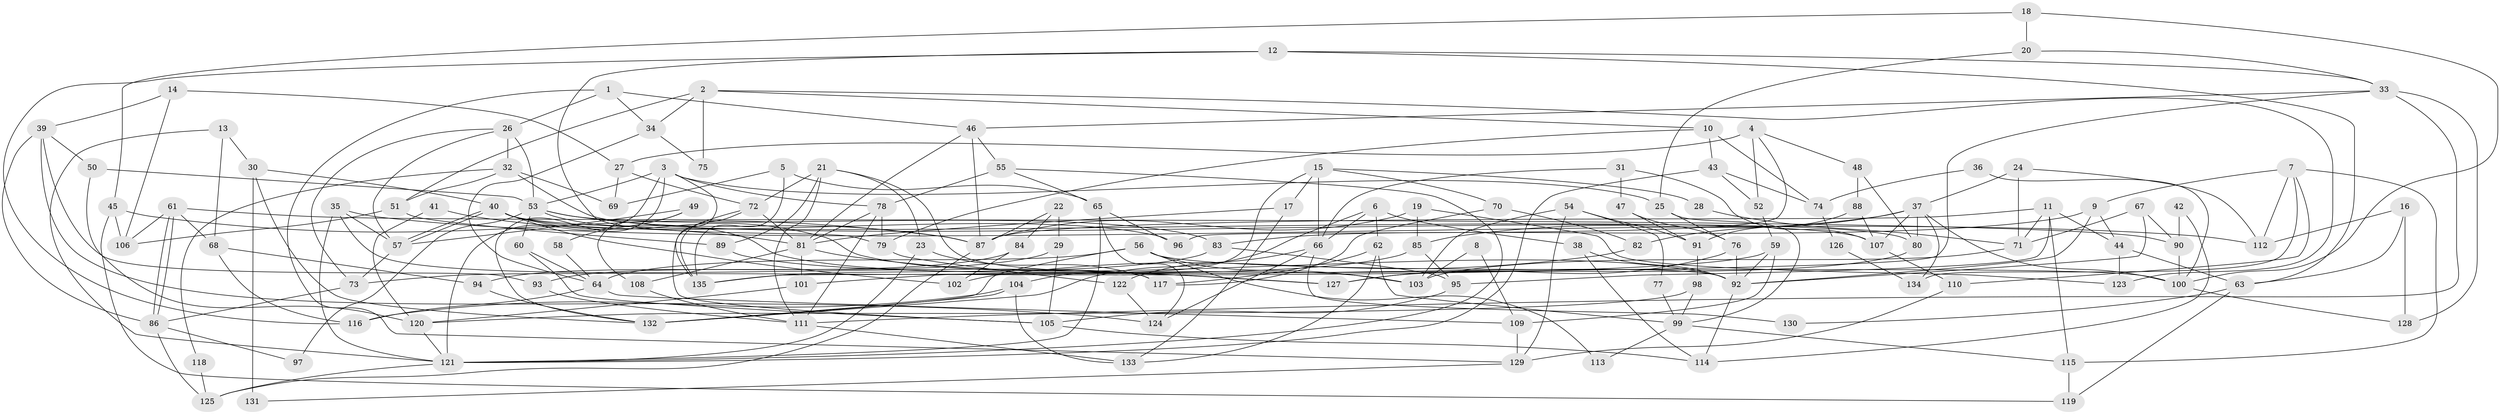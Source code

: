 // coarse degree distribution, {7: 0.06451612903225806, 6: 0.16129032258064516, 10: 0.03225806451612903, 5: 0.10752688172043011, 3: 0.22580645161290322, 4: 0.24731182795698925, 2: 0.08602150537634409, 8: 0.021505376344086023, 9: 0.043010752688172046, 11: 0.010752688172043012}
// Generated by graph-tools (version 1.1) at 2025/41/03/06/25 10:41:56]
// undirected, 135 vertices, 270 edges
graph export_dot {
graph [start="1"]
  node [color=gray90,style=filled];
  1;
  2;
  3;
  4;
  5;
  6;
  7;
  8;
  9;
  10;
  11;
  12;
  13;
  14;
  15;
  16;
  17;
  18;
  19;
  20;
  21;
  22;
  23;
  24;
  25;
  26;
  27;
  28;
  29;
  30;
  31;
  32;
  33;
  34;
  35;
  36;
  37;
  38;
  39;
  40;
  41;
  42;
  43;
  44;
  45;
  46;
  47;
  48;
  49;
  50;
  51;
  52;
  53;
  54;
  55;
  56;
  57;
  58;
  59;
  60;
  61;
  62;
  63;
  64;
  65;
  66;
  67;
  68;
  69;
  70;
  71;
  72;
  73;
  74;
  75;
  76;
  77;
  78;
  79;
  80;
  81;
  82;
  83;
  84;
  85;
  86;
  87;
  88;
  89;
  90;
  91;
  92;
  93;
  94;
  95;
  96;
  97;
  98;
  99;
  100;
  101;
  102;
  103;
  104;
  105;
  106;
  107;
  108;
  109;
  110;
  111;
  112;
  113;
  114;
  115;
  116;
  117;
  118;
  119;
  120;
  121;
  122;
  123;
  124;
  125;
  126;
  127;
  128;
  129;
  130;
  131;
  132;
  133;
  134;
  135;
  1 -- 34;
  1 -- 46;
  1 -- 26;
  1 -- 129;
  2 -- 10;
  2 -- 123;
  2 -- 34;
  2 -- 51;
  2 -- 75;
  3 -- 121;
  3 -- 25;
  3 -- 53;
  3 -- 78;
  3 -- 132;
  3 -- 135;
  4 -- 27;
  4 -- 96;
  4 -- 48;
  4 -- 52;
  5 -- 135;
  5 -- 65;
  5 -- 69;
  6 -- 38;
  6 -- 62;
  6 -- 66;
  6 -- 132;
  7 -- 110;
  7 -- 9;
  7 -- 112;
  7 -- 115;
  7 -- 134;
  8 -- 103;
  8 -- 109;
  9 -- 92;
  9 -- 83;
  9 -- 44;
  10 -- 79;
  10 -- 43;
  10 -- 74;
  11 -- 87;
  11 -- 95;
  11 -- 44;
  11 -- 71;
  11 -- 115;
  12 -- 116;
  12 -- 33;
  12 -- 63;
  12 -- 79;
  13 -- 121;
  13 -- 30;
  13 -- 68;
  14 -- 27;
  14 -- 39;
  14 -- 106;
  15 -- 66;
  15 -- 17;
  15 -- 28;
  15 -- 70;
  15 -- 104;
  16 -- 63;
  16 -- 112;
  16 -- 128;
  17 -- 133;
  17 -- 81;
  18 -- 100;
  18 -- 45;
  18 -- 20;
  19 -- 87;
  19 -- 85;
  19 -- 123;
  20 -- 33;
  20 -- 25;
  21 -- 72;
  21 -- 92;
  21 -- 23;
  21 -- 89;
  21 -- 111;
  22 -- 87;
  22 -- 84;
  22 -- 29;
  23 -- 117;
  23 -- 121;
  24 -- 71;
  24 -- 112;
  24 -- 37;
  25 -- 76;
  25 -- 99;
  26 -- 53;
  26 -- 32;
  26 -- 57;
  26 -- 73;
  27 -- 72;
  27 -- 69;
  28 -- 71;
  29 -- 105;
  29 -- 93;
  30 -- 132;
  30 -- 40;
  30 -- 131;
  31 -- 47;
  31 -- 66;
  31 -- 107;
  32 -- 51;
  32 -- 69;
  32 -- 80;
  32 -- 118;
  33 -- 128;
  33 -- 111;
  33 -- 46;
  33 -- 135;
  34 -- 64;
  34 -- 75;
  35 -- 57;
  35 -- 121;
  35 -- 112;
  35 -- 117;
  36 -- 100;
  36 -- 74;
  37 -- 107;
  37 -- 80;
  37 -- 82;
  37 -- 85;
  37 -- 100;
  37 -- 134;
  38 -- 92;
  38 -- 114;
  39 -- 93;
  39 -- 86;
  39 -- 50;
  39 -- 124;
  40 -- 57;
  40 -- 57;
  40 -- 107;
  40 -- 92;
  40 -- 96;
  40 -- 102;
  41 -- 81;
  41 -- 120;
  42 -- 90;
  42 -- 114;
  43 -- 121;
  43 -- 52;
  43 -- 74;
  44 -- 63;
  44 -- 123;
  45 -- 87;
  45 -- 119;
  45 -- 106;
  46 -- 55;
  46 -- 81;
  46 -- 87;
  47 -- 91;
  47 -- 76;
  48 -- 80;
  48 -- 88;
  49 -- 57;
  49 -- 108;
  49 -- 58;
  50 -- 53;
  50 -- 120;
  51 -- 106;
  51 -- 89;
  52 -- 59;
  53 -- 87;
  53 -- 60;
  53 -- 83;
  53 -- 97;
  53 -- 103;
  54 -- 103;
  54 -- 129;
  54 -- 77;
  54 -- 91;
  55 -- 65;
  55 -- 78;
  55 -- 121;
  56 -- 64;
  56 -- 132;
  56 -- 100;
  56 -- 103;
  56 -- 113;
  57 -- 73;
  58 -- 64;
  59 -- 92;
  59 -- 73;
  59 -- 109;
  60 -- 105;
  60 -- 64;
  61 -- 86;
  61 -- 86;
  61 -- 106;
  61 -- 68;
  61 -- 90;
  62 -- 133;
  62 -- 99;
  62 -- 117;
  63 -- 119;
  63 -- 130;
  64 -- 116;
  64 -- 109;
  65 -- 124;
  65 -- 121;
  65 -- 96;
  66 -- 122;
  66 -- 124;
  66 -- 130;
  67 -- 71;
  67 -- 90;
  67 -- 92;
  68 -- 94;
  68 -- 116;
  70 -- 117;
  70 -- 82;
  71 -- 103;
  72 -- 81;
  72 -- 135;
  72 -- 105;
  73 -- 86;
  74 -- 126;
  76 -- 92;
  76 -- 127;
  77 -- 99;
  78 -- 81;
  78 -- 79;
  78 -- 111;
  79 -- 122;
  80 -- 127;
  81 -- 127;
  81 -- 101;
  81 -- 108;
  82 -- 102;
  83 -- 135;
  83 -- 95;
  84 -- 94;
  84 -- 102;
  85 -- 101;
  85 -- 95;
  86 -- 97;
  86 -- 125;
  87 -- 125;
  88 -- 91;
  88 -- 107;
  89 -- 127;
  90 -- 100;
  91 -- 98;
  92 -- 114;
  93 -- 111;
  94 -- 132;
  95 -- 105;
  98 -- 120;
  98 -- 99;
  99 -- 115;
  99 -- 113;
  100 -- 128;
  101 -- 120;
  104 -- 132;
  104 -- 116;
  104 -- 133;
  105 -- 114;
  107 -- 110;
  108 -- 111;
  109 -- 129;
  110 -- 129;
  111 -- 133;
  115 -- 119;
  118 -- 125;
  120 -- 121;
  121 -- 125;
  122 -- 124;
  126 -- 134;
  129 -- 131;
}
